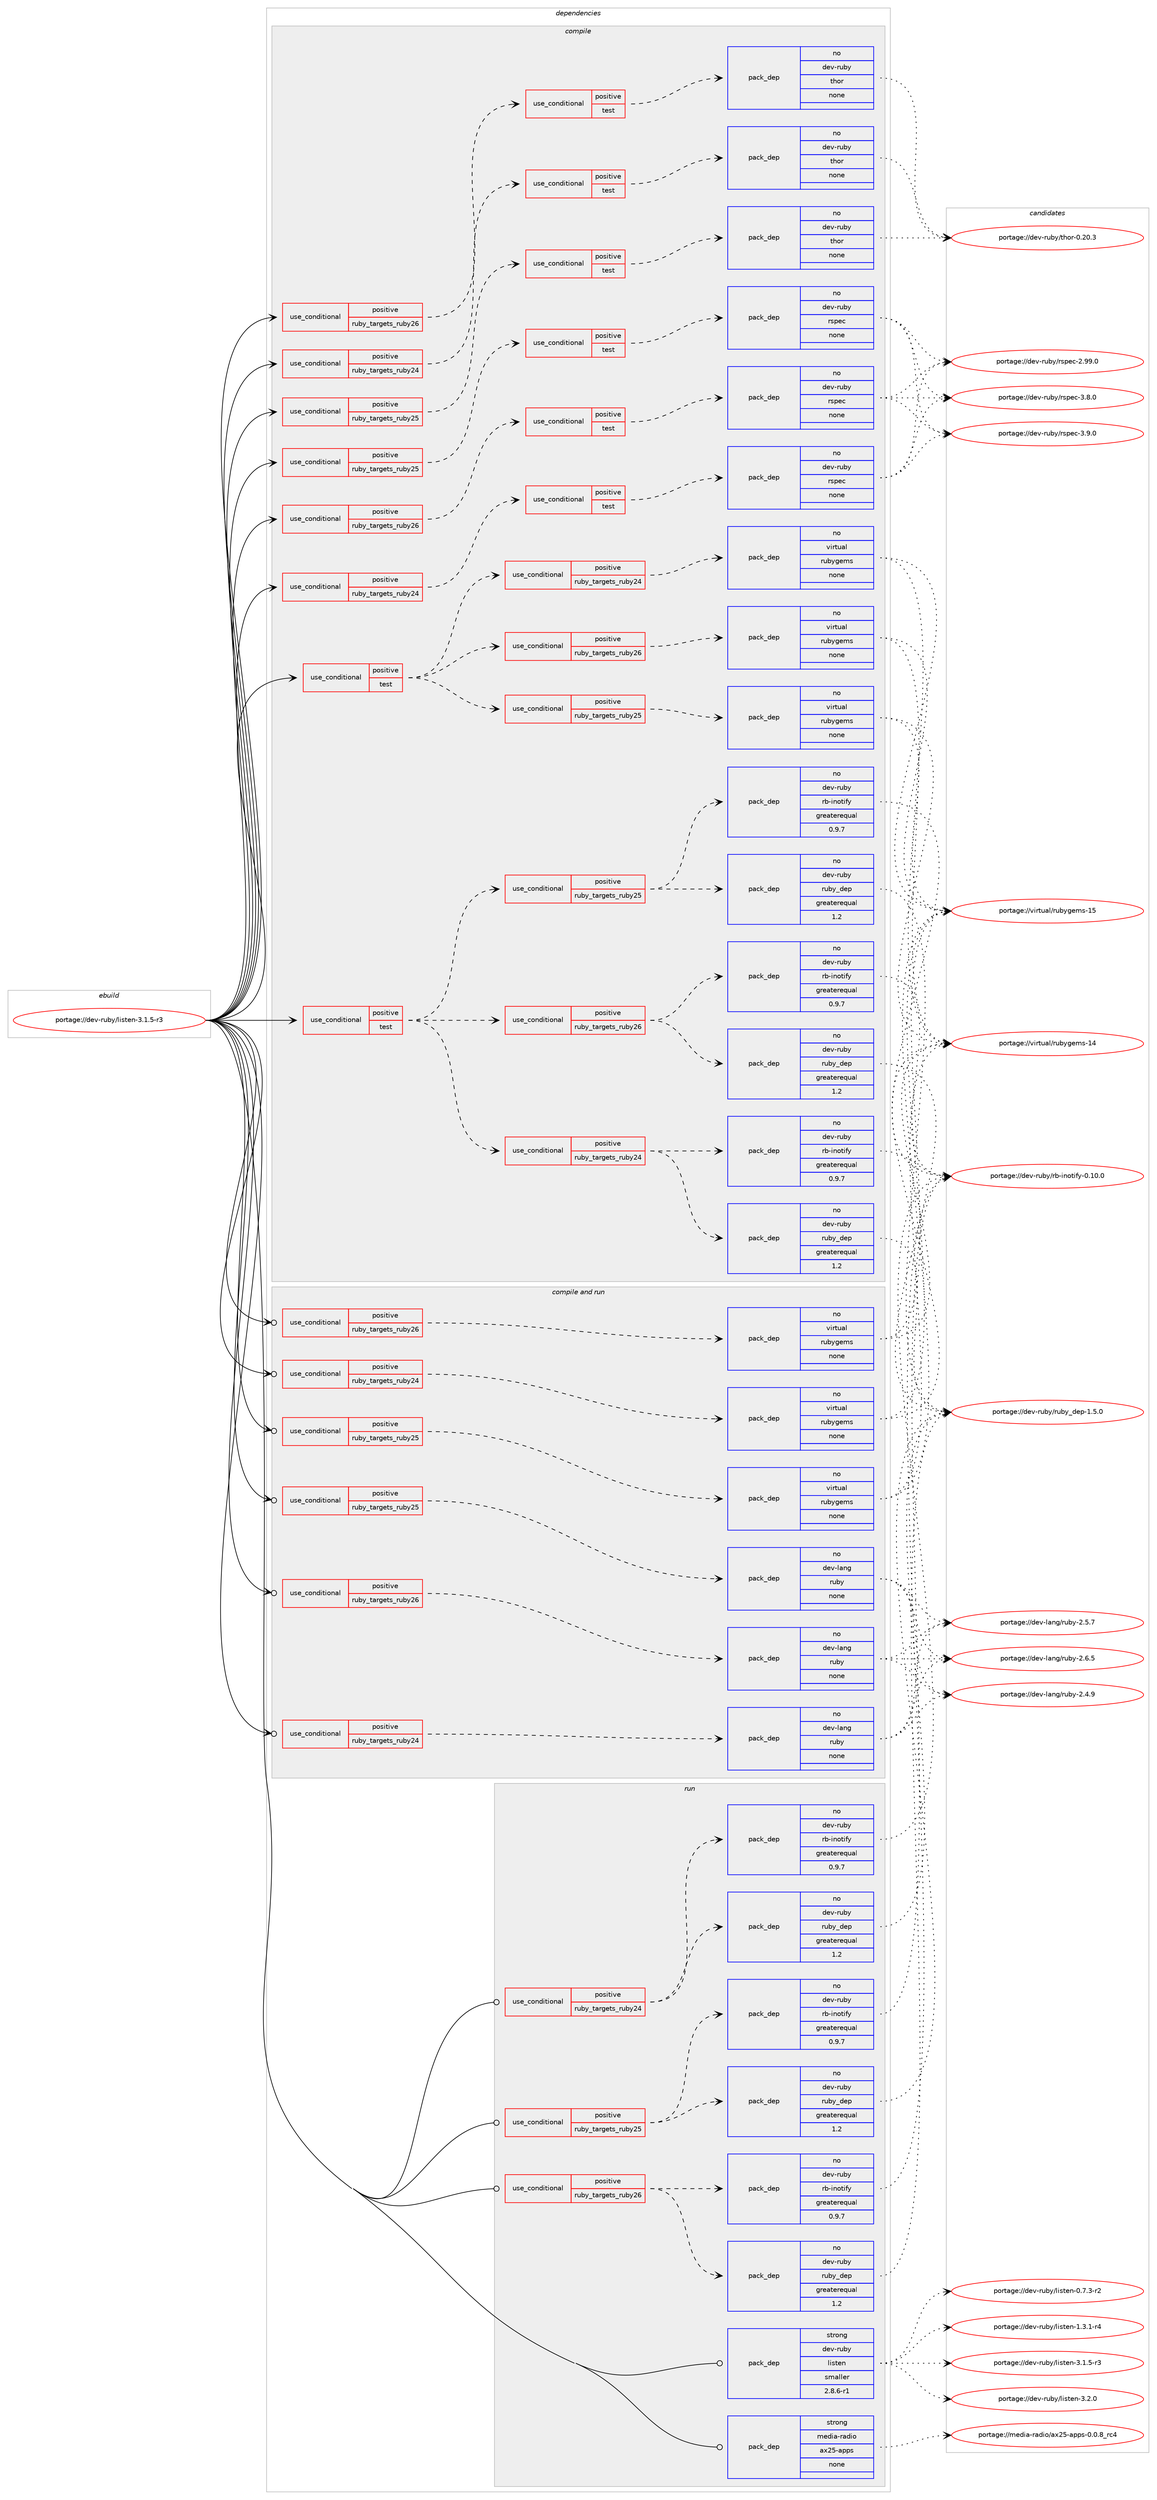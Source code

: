digraph prolog {

# *************
# Graph options
# *************

newrank=true;
concentrate=true;
compound=true;
graph [rankdir=LR,fontname=Helvetica,fontsize=10,ranksep=1.5];#, ranksep=2.5, nodesep=0.2];
edge  [arrowhead=vee];
node  [fontname=Helvetica,fontsize=10];

# **********
# The ebuild
# **********

subgraph cluster_leftcol {
color=gray;
rank=same;
label=<<i>ebuild</i>>;
id [label="portage://dev-ruby/listen-3.1.5-r3", color=red, width=4, href="../dev-ruby/listen-3.1.5-r3.svg"];
}

# ****************
# The dependencies
# ****************

subgraph cluster_midcol {
color=gray;
label=<<i>dependencies</i>>;
subgraph cluster_compile {
fillcolor="#eeeeee";
style=filled;
label=<<i>compile</i>>;
subgraph cond55170 {
dependency226893 [label=<<TABLE BORDER="0" CELLBORDER="1" CELLSPACING="0" CELLPADDING="4"><TR><TD ROWSPAN="3" CELLPADDING="10">use_conditional</TD></TR><TR><TD>positive</TD></TR><TR><TD>ruby_targets_ruby24</TD></TR></TABLE>>, shape=none, color=red];
subgraph cond55171 {
dependency226894 [label=<<TABLE BORDER="0" CELLBORDER="1" CELLSPACING="0" CELLPADDING="4"><TR><TD ROWSPAN="3" CELLPADDING="10">use_conditional</TD></TR><TR><TD>positive</TD></TR><TR><TD>test</TD></TR></TABLE>>, shape=none, color=red];
subgraph pack168223 {
dependency226895 [label=<<TABLE BORDER="0" CELLBORDER="1" CELLSPACING="0" CELLPADDING="4" WIDTH="220"><TR><TD ROWSPAN="6" CELLPADDING="30">pack_dep</TD></TR><TR><TD WIDTH="110">no</TD></TR><TR><TD>dev-ruby</TD></TR><TR><TD>rspec</TD></TR><TR><TD>none</TD></TR><TR><TD></TD></TR></TABLE>>, shape=none, color=blue];
}
dependency226894:e -> dependency226895:w [weight=20,style="dashed",arrowhead="vee"];
}
dependency226893:e -> dependency226894:w [weight=20,style="dashed",arrowhead="vee"];
}
id:e -> dependency226893:w [weight=20,style="solid",arrowhead="vee"];
subgraph cond55172 {
dependency226896 [label=<<TABLE BORDER="0" CELLBORDER="1" CELLSPACING="0" CELLPADDING="4"><TR><TD ROWSPAN="3" CELLPADDING="10">use_conditional</TD></TR><TR><TD>positive</TD></TR><TR><TD>ruby_targets_ruby24</TD></TR></TABLE>>, shape=none, color=red];
subgraph cond55173 {
dependency226897 [label=<<TABLE BORDER="0" CELLBORDER="1" CELLSPACING="0" CELLPADDING="4"><TR><TD ROWSPAN="3" CELLPADDING="10">use_conditional</TD></TR><TR><TD>positive</TD></TR><TR><TD>test</TD></TR></TABLE>>, shape=none, color=red];
subgraph pack168224 {
dependency226898 [label=<<TABLE BORDER="0" CELLBORDER="1" CELLSPACING="0" CELLPADDING="4" WIDTH="220"><TR><TD ROWSPAN="6" CELLPADDING="30">pack_dep</TD></TR><TR><TD WIDTH="110">no</TD></TR><TR><TD>dev-ruby</TD></TR><TR><TD>thor</TD></TR><TR><TD>none</TD></TR><TR><TD></TD></TR></TABLE>>, shape=none, color=blue];
}
dependency226897:e -> dependency226898:w [weight=20,style="dashed",arrowhead="vee"];
}
dependency226896:e -> dependency226897:w [weight=20,style="dashed",arrowhead="vee"];
}
id:e -> dependency226896:w [weight=20,style="solid",arrowhead="vee"];
subgraph cond55174 {
dependency226899 [label=<<TABLE BORDER="0" CELLBORDER="1" CELLSPACING="0" CELLPADDING="4"><TR><TD ROWSPAN="3" CELLPADDING="10">use_conditional</TD></TR><TR><TD>positive</TD></TR><TR><TD>ruby_targets_ruby25</TD></TR></TABLE>>, shape=none, color=red];
subgraph cond55175 {
dependency226900 [label=<<TABLE BORDER="0" CELLBORDER="1" CELLSPACING="0" CELLPADDING="4"><TR><TD ROWSPAN="3" CELLPADDING="10">use_conditional</TD></TR><TR><TD>positive</TD></TR><TR><TD>test</TD></TR></TABLE>>, shape=none, color=red];
subgraph pack168225 {
dependency226901 [label=<<TABLE BORDER="0" CELLBORDER="1" CELLSPACING="0" CELLPADDING="4" WIDTH="220"><TR><TD ROWSPAN="6" CELLPADDING="30">pack_dep</TD></TR><TR><TD WIDTH="110">no</TD></TR><TR><TD>dev-ruby</TD></TR><TR><TD>rspec</TD></TR><TR><TD>none</TD></TR><TR><TD></TD></TR></TABLE>>, shape=none, color=blue];
}
dependency226900:e -> dependency226901:w [weight=20,style="dashed",arrowhead="vee"];
}
dependency226899:e -> dependency226900:w [weight=20,style="dashed",arrowhead="vee"];
}
id:e -> dependency226899:w [weight=20,style="solid",arrowhead="vee"];
subgraph cond55176 {
dependency226902 [label=<<TABLE BORDER="0" CELLBORDER="1" CELLSPACING="0" CELLPADDING="4"><TR><TD ROWSPAN="3" CELLPADDING="10">use_conditional</TD></TR><TR><TD>positive</TD></TR><TR><TD>ruby_targets_ruby25</TD></TR></TABLE>>, shape=none, color=red];
subgraph cond55177 {
dependency226903 [label=<<TABLE BORDER="0" CELLBORDER="1" CELLSPACING="0" CELLPADDING="4"><TR><TD ROWSPAN="3" CELLPADDING="10">use_conditional</TD></TR><TR><TD>positive</TD></TR><TR><TD>test</TD></TR></TABLE>>, shape=none, color=red];
subgraph pack168226 {
dependency226904 [label=<<TABLE BORDER="0" CELLBORDER="1" CELLSPACING="0" CELLPADDING="4" WIDTH="220"><TR><TD ROWSPAN="6" CELLPADDING="30">pack_dep</TD></TR><TR><TD WIDTH="110">no</TD></TR><TR><TD>dev-ruby</TD></TR><TR><TD>thor</TD></TR><TR><TD>none</TD></TR><TR><TD></TD></TR></TABLE>>, shape=none, color=blue];
}
dependency226903:e -> dependency226904:w [weight=20,style="dashed",arrowhead="vee"];
}
dependency226902:e -> dependency226903:w [weight=20,style="dashed",arrowhead="vee"];
}
id:e -> dependency226902:w [weight=20,style="solid",arrowhead="vee"];
subgraph cond55178 {
dependency226905 [label=<<TABLE BORDER="0" CELLBORDER="1" CELLSPACING="0" CELLPADDING="4"><TR><TD ROWSPAN="3" CELLPADDING="10">use_conditional</TD></TR><TR><TD>positive</TD></TR><TR><TD>ruby_targets_ruby26</TD></TR></TABLE>>, shape=none, color=red];
subgraph cond55179 {
dependency226906 [label=<<TABLE BORDER="0" CELLBORDER="1" CELLSPACING="0" CELLPADDING="4"><TR><TD ROWSPAN="3" CELLPADDING="10">use_conditional</TD></TR><TR><TD>positive</TD></TR><TR><TD>test</TD></TR></TABLE>>, shape=none, color=red];
subgraph pack168227 {
dependency226907 [label=<<TABLE BORDER="0" CELLBORDER="1" CELLSPACING="0" CELLPADDING="4" WIDTH="220"><TR><TD ROWSPAN="6" CELLPADDING="30">pack_dep</TD></TR><TR><TD WIDTH="110">no</TD></TR><TR><TD>dev-ruby</TD></TR><TR><TD>rspec</TD></TR><TR><TD>none</TD></TR><TR><TD></TD></TR></TABLE>>, shape=none, color=blue];
}
dependency226906:e -> dependency226907:w [weight=20,style="dashed",arrowhead="vee"];
}
dependency226905:e -> dependency226906:w [weight=20,style="dashed",arrowhead="vee"];
}
id:e -> dependency226905:w [weight=20,style="solid",arrowhead="vee"];
subgraph cond55180 {
dependency226908 [label=<<TABLE BORDER="0" CELLBORDER="1" CELLSPACING="0" CELLPADDING="4"><TR><TD ROWSPAN="3" CELLPADDING="10">use_conditional</TD></TR><TR><TD>positive</TD></TR><TR><TD>ruby_targets_ruby26</TD></TR></TABLE>>, shape=none, color=red];
subgraph cond55181 {
dependency226909 [label=<<TABLE BORDER="0" CELLBORDER="1" CELLSPACING="0" CELLPADDING="4"><TR><TD ROWSPAN="3" CELLPADDING="10">use_conditional</TD></TR><TR><TD>positive</TD></TR><TR><TD>test</TD></TR></TABLE>>, shape=none, color=red];
subgraph pack168228 {
dependency226910 [label=<<TABLE BORDER="0" CELLBORDER="1" CELLSPACING="0" CELLPADDING="4" WIDTH="220"><TR><TD ROWSPAN="6" CELLPADDING="30">pack_dep</TD></TR><TR><TD WIDTH="110">no</TD></TR><TR><TD>dev-ruby</TD></TR><TR><TD>thor</TD></TR><TR><TD>none</TD></TR><TR><TD></TD></TR></TABLE>>, shape=none, color=blue];
}
dependency226909:e -> dependency226910:w [weight=20,style="dashed",arrowhead="vee"];
}
dependency226908:e -> dependency226909:w [weight=20,style="dashed",arrowhead="vee"];
}
id:e -> dependency226908:w [weight=20,style="solid",arrowhead="vee"];
subgraph cond55182 {
dependency226911 [label=<<TABLE BORDER="0" CELLBORDER="1" CELLSPACING="0" CELLPADDING="4"><TR><TD ROWSPAN="3" CELLPADDING="10">use_conditional</TD></TR><TR><TD>positive</TD></TR><TR><TD>test</TD></TR></TABLE>>, shape=none, color=red];
subgraph cond55183 {
dependency226912 [label=<<TABLE BORDER="0" CELLBORDER="1" CELLSPACING="0" CELLPADDING="4"><TR><TD ROWSPAN="3" CELLPADDING="10">use_conditional</TD></TR><TR><TD>positive</TD></TR><TR><TD>ruby_targets_ruby24</TD></TR></TABLE>>, shape=none, color=red];
subgraph pack168229 {
dependency226913 [label=<<TABLE BORDER="0" CELLBORDER="1" CELLSPACING="0" CELLPADDING="4" WIDTH="220"><TR><TD ROWSPAN="6" CELLPADDING="30">pack_dep</TD></TR><TR><TD WIDTH="110">no</TD></TR><TR><TD>dev-ruby</TD></TR><TR><TD>rb-inotify</TD></TR><TR><TD>greaterequal</TD></TR><TR><TD>0.9.7</TD></TR></TABLE>>, shape=none, color=blue];
}
dependency226912:e -> dependency226913:w [weight=20,style="dashed",arrowhead="vee"];
subgraph pack168230 {
dependency226914 [label=<<TABLE BORDER="0" CELLBORDER="1" CELLSPACING="0" CELLPADDING="4" WIDTH="220"><TR><TD ROWSPAN="6" CELLPADDING="30">pack_dep</TD></TR><TR><TD WIDTH="110">no</TD></TR><TR><TD>dev-ruby</TD></TR><TR><TD>ruby_dep</TD></TR><TR><TD>greaterequal</TD></TR><TR><TD>1.2</TD></TR></TABLE>>, shape=none, color=blue];
}
dependency226912:e -> dependency226914:w [weight=20,style="dashed",arrowhead="vee"];
}
dependency226911:e -> dependency226912:w [weight=20,style="dashed",arrowhead="vee"];
subgraph cond55184 {
dependency226915 [label=<<TABLE BORDER="0" CELLBORDER="1" CELLSPACING="0" CELLPADDING="4"><TR><TD ROWSPAN="3" CELLPADDING="10">use_conditional</TD></TR><TR><TD>positive</TD></TR><TR><TD>ruby_targets_ruby25</TD></TR></TABLE>>, shape=none, color=red];
subgraph pack168231 {
dependency226916 [label=<<TABLE BORDER="0" CELLBORDER="1" CELLSPACING="0" CELLPADDING="4" WIDTH="220"><TR><TD ROWSPAN="6" CELLPADDING="30">pack_dep</TD></TR><TR><TD WIDTH="110">no</TD></TR><TR><TD>dev-ruby</TD></TR><TR><TD>rb-inotify</TD></TR><TR><TD>greaterequal</TD></TR><TR><TD>0.9.7</TD></TR></TABLE>>, shape=none, color=blue];
}
dependency226915:e -> dependency226916:w [weight=20,style="dashed",arrowhead="vee"];
subgraph pack168232 {
dependency226917 [label=<<TABLE BORDER="0" CELLBORDER="1" CELLSPACING="0" CELLPADDING="4" WIDTH="220"><TR><TD ROWSPAN="6" CELLPADDING="30">pack_dep</TD></TR><TR><TD WIDTH="110">no</TD></TR><TR><TD>dev-ruby</TD></TR><TR><TD>ruby_dep</TD></TR><TR><TD>greaterequal</TD></TR><TR><TD>1.2</TD></TR></TABLE>>, shape=none, color=blue];
}
dependency226915:e -> dependency226917:w [weight=20,style="dashed",arrowhead="vee"];
}
dependency226911:e -> dependency226915:w [weight=20,style="dashed",arrowhead="vee"];
subgraph cond55185 {
dependency226918 [label=<<TABLE BORDER="0" CELLBORDER="1" CELLSPACING="0" CELLPADDING="4"><TR><TD ROWSPAN="3" CELLPADDING="10">use_conditional</TD></TR><TR><TD>positive</TD></TR><TR><TD>ruby_targets_ruby26</TD></TR></TABLE>>, shape=none, color=red];
subgraph pack168233 {
dependency226919 [label=<<TABLE BORDER="0" CELLBORDER="1" CELLSPACING="0" CELLPADDING="4" WIDTH="220"><TR><TD ROWSPAN="6" CELLPADDING="30">pack_dep</TD></TR><TR><TD WIDTH="110">no</TD></TR><TR><TD>dev-ruby</TD></TR><TR><TD>rb-inotify</TD></TR><TR><TD>greaterequal</TD></TR><TR><TD>0.9.7</TD></TR></TABLE>>, shape=none, color=blue];
}
dependency226918:e -> dependency226919:w [weight=20,style="dashed",arrowhead="vee"];
subgraph pack168234 {
dependency226920 [label=<<TABLE BORDER="0" CELLBORDER="1" CELLSPACING="0" CELLPADDING="4" WIDTH="220"><TR><TD ROWSPAN="6" CELLPADDING="30">pack_dep</TD></TR><TR><TD WIDTH="110">no</TD></TR><TR><TD>dev-ruby</TD></TR><TR><TD>ruby_dep</TD></TR><TR><TD>greaterequal</TD></TR><TR><TD>1.2</TD></TR></TABLE>>, shape=none, color=blue];
}
dependency226918:e -> dependency226920:w [weight=20,style="dashed",arrowhead="vee"];
}
dependency226911:e -> dependency226918:w [weight=20,style="dashed",arrowhead="vee"];
}
id:e -> dependency226911:w [weight=20,style="solid",arrowhead="vee"];
subgraph cond55186 {
dependency226921 [label=<<TABLE BORDER="0" CELLBORDER="1" CELLSPACING="0" CELLPADDING="4"><TR><TD ROWSPAN="3" CELLPADDING="10">use_conditional</TD></TR><TR><TD>positive</TD></TR><TR><TD>test</TD></TR></TABLE>>, shape=none, color=red];
subgraph cond55187 {
dependency226922 [label=<<TABLE BORDER="0" CELLBORDER="1" CELLSPACING="0" CELLPADDING="4"><TR><TD ROWSPAN="3" CELLPADDING="10">use_conditional</TD></TR><TR><TD>positive</TD></TR><TR><TD>ruby_targets_ruby24</TD></TR></TABLE>>, shape=none, color=red];
subgraph pack168235 {
dependency226923 [label=<<TABLE BORDER="0" CELLBORDER="1" CELLSPACING="0" CELLPADDING="4" WIDTH="220"><TR><TD ROWSPAN="6" CELLPADDING="30">pack_dep</TD></TR><TR><TD WIDTH="110">no</TD></TR><TR><TD>virtual</TD></TR><TR><TD>rubygems</TD></TR><TR><TD>none</TD></TR><TR><TD></TD></TR></TABLE>>, shape=none, color=blue];
}
dependency226922:e -> dependency226923:w [weight=20,style="dashed",arrowhead="vee"];
}
dependency226921:e -> dependency226922:w [weight=20,style="dashed",arrowhead="vee"];
subgraph cond55188 {
dependency226924 [label=<<TABLE BORDER="0" CELLBORDER="1" CELLSPACING="0" CELLPADDING="4"><TR><TD ROWSPAN="3" CELLPADDING="10">use_conditional</TD></TR><TR><TD>positive</TD></TR><TR><TD>ruby_targets_ruby25</TD></TR></TABLE>>, shape=none, color=red];
subgraph pack168236 {
dependency226925 [label=<<TABLE BORDER="0" CELLBORDER="1" CELLSPACING="0" CELLPADDING="4" WIDTH="220"><TR><TD ROWSPAN="6" CELLPADDING="30">pack_dep</TD></TR><TR><TD WIDTH="110">no</TD></TR><TR><TD>virtual</TD></TR><TR><TD>rubygems</TD></TR><TR><TD>none</TD></TR><TR><TD></TD></TR></TABLE>>, shape=none, color=blue];
}
dependency226924:e -> dependency226925:w [weight=20,style="dashed",arrowhead="vee"];
}
dependency226921:e -> dependency226924:w [weight=20,style="dashed",arrowhead="vee"];
subgraph cond55189 {
dependency226926 [label=<<TABLE BORDER="0" CELLBORDER="1" CELLSPACING="0" CELLPADDING="4"><TR><TD ROWSPAN="3" CELLPADDING="10">use_conditional</TD></TR><TR><TD>positive</TD></TR><TR><TD>ruby_targets_ruby26</TD></TR></TABLE>>, shape=none, color=red];
subgraph pack168237 {
dependency226927 [label=<<TABLE BORDER="0" CELLBORDER="1" CELLSPACING="0" CELLPADDING="4" WIDTH="220"><TR><TD ROWSPAN="6" CELLPADDING="30">pack_dep</TD></TR><TR><TD WIDTH="110">no</TD></TR><TR><TD>virtual</TD></TR><TR><TD>rubygems</TD></TR><TR><TD>none</TD></TR><TR><TD></TD></TR></TABLE>>, shape=none, color=blue];
}
dependency226926:e -> dependency226927:w [weight=20,style="dashed",arrowhead="vee"];
}
dependency226921:e -> dependency226926:w [weight=20,style="dashed",arrowhead="vee"];
}
id:e -> dependency226921:w [weight=20,style="solid",arrowhead="vee"];
}
subgraph cluster_compileandrun {
fillcolor="#eeeeee";
style=filled;
label=<<i>compile and run</i>>;
subgraph cond55190 {
dependency226928 [label=<<TABLE BORDER="0" CELLBORDER="1" CELLSPACING="0" CELLPADDING="4"><TR><TD ROWSPAN="3" CELLPADDING="10">use_conditional</TD></TR><TR><TD>positive</TD></TR><TR><TD>ruby_targets_ruby24</TD></TR></TABLE>>, shape=none, color=red];
subgraph pack168238 {
dependency226929 [label=<<TABLE BORDER="0" CELLBORDER="1" CELLSPACING="0" CELLPADDING="4" WIDTH="220"><TR><TD ROWSPAN="6" CELLPADDING="30">pack_dep</TD></TR><TR><TD WIDTH="110">no</TD></TR><TR><TD>dev-lang</TD></TR><TR><TD>ruby</TD></TR><TR><TD>none</TD></TR><TR><TD></TD></TR></TABLE>>, shape=none, color=blue];
}
dependency226928:e -> dependency226929:w [weight=20,style="dashed",arrowhead="vee"];
}
id:e -> dependency226928:w [weight=20,style="solid",arrowhead="odotvee"];
subgraph cond55191 {
dependency226930 [label=<<TABLE BORDER="0" CELLBORDER="1" CELLSPACING="0" CELLPADDING="4"><TR><TD ROWSPAN="3" CELLPADDING="10">use_conditional</TD></TR><TR><TD>positive</TD></TR><TR><TD>ruby_targets_ruby24</TD></TR></TABLE>>, shape=none, color=red];
subgraph pack168239 {
dependency226931 [label=<<TABLE BORDER="0" CELLBORDER="1" CELLSPACING="0" CELLPADDING="4" WIDTH="220"><TR><TD ROWSPAN="6" CELLPADDING="30">pack_dep</TD></TR><TR><TD WIDTH="110">no</TD></TR><TR><TD>virtual</TD></TR><TR><TD>rubygems</TD></TR><TR><TD>none</TD></TR><TR><TD></TD></TR></TABLE>>, shape=none, color=blue];
}
dependency226930:e -> dependency226931:w [weight=20,style="dashed",arrowhead="vee"];
}
id:e -> dependency226930:w [weight=20,style="solid",arrowhead="odotvee"];
subgraph cond55192 {
dependency226932 [label=<<TABLE BORDER="0" CELLBORDER="1" CELLSPACING="0" CELLPADDING="4"><TR><TD ROWSPAN="3" CELLPADDING="10">use_conditional</TD></TR><TR><TD>positive</TD></TR><TR><TD>ruby_targets_ruby25</TD></TR></TABLE>>, shape=none, color=red];
subgraph pack168240 {
dependency226933 [label=<<TABLE BORDER="0" CELLBORDER="1" CELLSPACING="0" CELLPADDING="4" WIDTH="220"><TR><TD ROWSPAN="6" CELLPADDING="30">pack_dep</TD></TR><TR><TD WIDTH="110">no</TD></TR><TR><TD>dev-lang</TD></TR><TR><TD>ruby</TD></TR><TR><TD>none</TD></TR><TR><TD></TD></TR></TABLE>>, shape=none, color=blue];
}
dependency226932:e -> dependency226933:w [weight=20,style="dashed",arrowhead="vee"];
}
id:e -> dependency226932:w [weight=20,style="solid",arrowhead="odotvee"];
subgraph cond55193 {
dependency226934 [label=<<TABLE BORDER="0" CELLBORDER="1" CELLSPACING="0" CELLPADDING="4"><TR><TD ROWSPAN="3" CELLPADDING="10">use_conditional</TD></TR><TR><TD>positive</TD></TR><TR><TD>ruby_targets_ruby25</TD></TR></TABLE>>, shape=none, color=red];
subgraph pack168241 {
dependency226935 [label=<<TABLE BORDER="0" CELLBORDER="1" CELLSPACING="0" CELLPADDING="4" WIDTH="220"><TR><TD ROWSPAN="6" CELLPADDING="30">pack_dep</TD></TR><TR><TD WIDTH="110">no</TD></TR><TR><TD>virtual</TD></TR><TR><TD>rubygems</TD></TR><TR><TD>none</TD></TR><TR><TD></TD></TR></TABLE>>, shape=none, color=blue];
}
dependency226934:e -> dependency226935:w [weight=20,style="dashed",arrowhead="vee"];
}
id:e -> dependency226934:w [weight=20,style="solid",arrowhead="odotvee"];
subgraph cond55194 {
dependency226936 [label=<<TABLE BORDER="0" CELLBORDER="1" CELLSPACING="0" CELLPADDING="4"><TR><TD ROWSPAN="3" CELLPADDING="10">use_conditional</TD></TR><TR><TD>positive</TD></TR><TR><TD>ruby_targets_ruby26</TD></TR></TABLE>>, shape=none, color=red];
subgraph pack168242 {
dependency226937 [label=<<TABLE BORDER="0" CELLBORDER="1" CELLSPACING="0" CELLPADDING="4" WIDTH="220"><TR><TD ROWSPAN="6" CELLPADDING="30">pack_dep</TD></TR><TR><TD WIDTH="110">no</TD></TR><TR><TD>dev-lang</TD></TR><TR><TD>ruby</TD></TR><TR><TD>none</TD></TR><TR><TD></TD></TR></TABLE>>, shape=none, color=blue];
}
dependency226936:e -> dependency226937:w [weight=20,style="dashed",arrowhead="vee"];
}
id:e -> dependency226936:w [weight=20,style="solid",arrowhead="odotvee"];
subgraph cond55195 {
dependency226938 [label=<<TABLE BORDER="0" CELLBORDER="1" CELLSPACING="0" CELLPADDING="4"><TR><TD ROWSPAN="3" CELLPADDING="10">use_conditional</TD></TR><TR><TD>positive</TD></TR><TR><TD>ruby_targets_ruby26</TD></TR></TABLE>>, shape=none, color=red];
subgraph pack168243 {
dependency226939 [label=<<TABLE BORDER="0" CELLBORDER="1" CELLSPACING="0" CELLPADDING="4" WIDTH="220"><TR><TD ROWSPAN="6" CELLPADDING="30">pack_dep</TD></TR><TR><TD WIDTH="110">no</TD></TR><TR><TD>virtual</TD></TR><TR><TD>rubygems</TD></TR><TR><TD>none</TD></TR><TR><TD></TD></TR></TABLE>>, shape=none, color=blue];
}
dependency226938:e -> dependency226939:w [weight=20,style="dashed",arrowhead="vee"];
}
id:e -> dependency226938:w [weight=20,style="solid",arrowhead="odotvee"];
}
subgraph cluster_run {
fillcolor="#eeeeee";
style=filled;
label=<<i>run</i>>;
subgraph cond55196 {
dependency226940 [label=<<TABLE BORDER="0" CELLBORDER="1" CELLSPACING="0" CELLPADDING="4"><TR><TD ROWSPAN="3" CELLPADDING="10">use_conditional</TD></TR><TR><TD>positive</TD></TR><TR><TD>ruby_targets_ruby24</TD></TR></TABLE>>, shape=none, color=red];
subgraph pack168244 {
dependency226941 [label=<<TABLE BORDER="0" CELLBORDER="1" CELLSPACING="0" CELLPADDING="4" WIDTH="220"><TR><TD ROWSPAN="6" CELLPADDING="30">pack_dep</TD></TR><TR><TD WIDTH="110">no</TD></TR><TR><TD>dev-ruby</TD></TR><TR><TD>rb-inotify</TD></TR><TR><TD>greaterequal</TD></TR><TR><TD>0.9.7</TD></TR></TABLE>>, shape=none, color=blue];
}
dependency226940:e -> dependency226941:w [weight=20,style="dashed",arrowhead="vee"];
subgraph pack168245 {
dependency226942 [label=<<TABLE BORDER="0" CELLBORDER="1" CELLSPACING="0" CELLPADDING="4" WIDTH="220"><TR><TD ROWSPAN="6" CELLPADDING="30">pack_dep</TD></TR><TR><TD WIDTH="110">no</TD></TR><TR><TD>dev-ruby</TD></TR><TR><TD>ruby_dep</TD></TR><TR><TD>greaterequal</TD></TR><TR><TD>1.2</TD></TR></TABLE>>, shape=none, color=blue];
}
dependency226940:e -> dependency226942:w [weight=20,style="dashed",arrowhead="vee"];
}
id:e -> dependency226940:w [weight=20,style="solid",arrowhead="odot"];
subgraph cond55197 {
dependency226943 [label=<<TABLE BORDER="0" CELLBORDER="1" CELLSPACING="0" CELLPADDING="4"><TR><TD ROWSPAN="3" CELLPADDING="10">use_conditional</TD></TR><TR><TD>positive</TD></TR><TR><TD>ruby_targets_ruby25</TD></TR></TABLE>>, shape=none, color=red];
subgraph pack168246 {
dependency226944 [label=<<TABLE BORDER="0" CELLBORDER="1" CELLSPACING="0" CELLPADDING="4" WIDTH="220"><TR><TD ROWSPAN="6" CELLPADDING="30">pack_dep</TD></TR><TR><TD WIDTH="110">no</TD></TR><TR><TD>dev-ruby</TD></TR><TR><TD>rb-inotify</TD></TR><TR><TD>greaterequal</TD></TR><TR><TD>0.9.7</TD></TR></TABLE>>, shape=none, color=blue];
}
dependency226943:e -> dependency226944:w [weight=20,style="dashed",arrowhead="vee"];
subgraph pack168247 {
dependency226945 [label=<<TABLE BORDER="0" CELLBORDER="1" CELLSPACING="0" CELLPADDING="4" WIDTH="220"><TR><TD ROWSPAN="6" CELLPADDING="30">pack_dep</TD></TR><TR><TD WIDTH="110">no</TD></TR><TR><TD>dev-ruby</TD></TR><TR><TD>ruby_dep</TD></TR><TR><TD>greaterequal</TD></TR><TR><TD>1.2</TD></TR></TABLE>>, shape=none, color=blue];
}
dependency226943:e -> dependency226945:w [weight=20,style="dashed",arrowhead="vee"];
}
id:e -> dependency226943:w [weight=20,style="solid",arrowhead="odot"];
subgraph cond55198 {
dependency226946 [label=<<TABLE BORDER="0" CELLBORDER="1" CELLSPACING="0" CELLPADDING="4"><TR><TD ROWSPAN="3" CELLPADDING="10">use_conditional</TD></TR><TR><TD>positive</TD></TR><TR><TD>ruby_targets_ruby26</TD></TR></TABLE>>, shape=none, color=red];
subgraph pack168248 {
dependency226947 [label=<<TABLE BORDER="0" CELLBORDER="1" CELLSPACING="0" CELLPADDING="4" WIDTH="220"><TR><TD ROWSPAN="6" CELLPADDING="30">pack_dep</TD></TR><TR><TD WIDTH="110">no</TD></TR><TR><TD>dev-ruby</TD></TR><TR><TD>rb-inotify</TD></TR><TR><TD>greaterequal</TD></TR><TR><TD>0.9.7</TD></TR></TABLE>>, shape=none, color=blue];
}
dependency226946:e -> dependency226947:w [weight=20,style="dashed",arrowhead="vee"];
subgraph pack168249 {
dependency226948 [label=<<TABLE BORDER="0" CELLBORDER="1" CELLSPACING="0" CELLPADDING="4" WIDTH="220"><TR><TD ROWSPAN="6" CELLPADDING="30">pack_dep</TD></TR><TR><TD WIDTH="110">no</TD></TR><TR><TD>dev-ruby</TD></TR><TR><TD>ruby_dep</TD></TR><TR><TD>greaterequal</TD></TR><TR><TD>1.2</TD></TR></TABLE>>, shape=none, color=blue];
}
dependency226946:e -> dependency226948:w [weight=20,style="dashed",arrowhead="vee"];
}
id:e -> dependency226946:w [weight=20,style="solid",arrowhead="odot"];
subgraph pack168250 {
dependency226949 [label=<<TABLE BORDER="0" CELLBORDER="1" CELLSPACING="0" CELLPADDING="4" WIDTH="220"><TR><TD ROWSPAN="6" CELLPADDING="30">pack_dep</TD></TR><TR><TD WIDTH="110">strong</TD></TR><TR><TD>dev-ruby</TD></TR><TR><TD>listen</TD></TR><TR><TD>smaller</TD></TR><TR><TD>2.8.6-r1</TD></TR></TABLE>>, shape=none, color=blue];
}
id:e -> dependency226949:w [weight=20,style="solid",arrowhead="odot"];
subgraph pack168251 {
dependency226950 [label=<<TABLE BORDER="0" CELLBORDER="1" CELLSPACING="0" CELLPADDING="4" WIDTH="220"><TR><TD ROWSPAN="6" CELLPADDING="30">pack_dep</TD></TR><TR><TD WIDTH="110">strong</TD></TR><TR><TD>media-radio</TD></TR><TR><TD>ax25-apps</TD></TR><TR><TD>none</TD></TR><TR><TD></TD></TR></TABLE>>, shape=none, color=blue];
}
id:e -> dependency226950:w [weight=20,style="solid",arrowhead="odot"];
}
}

# **************
# The candidates
# **************

subgraph cluster_choices {
rank=same;
color=gray;
label=<<i>candidates</i>>;

subgraph choice168223 {
color=black;
nodesep=1;
choiceportage1001011184511411798121471141151121019945504657574648 [label="portage://dev-ruby/rspec-2.99.0", color=red, width=4,href="../dev-ruby/rspec-2.99.0.svg"];
choiceportage10010111845114117981214711411511210199455146564648 [label="portage://dev-ruby/rspec-3.8.0", color=red, width=4,href="../dev-ruby/rspec-3.8.0.svg"];
choiceportage10010111845114117981214711411511210199455146574648 [label="portage://dev-ruby/rspec-3.9.0", color=red, width=4,href="../dev-ruby/rspec-3.9.0.svg"];
dependency226895:e -> choiceportage1001011184511411798121471141151121019945504657574648:w [style=dotted,weight="100"];
dependency226895:e -> choiceportage10010111845114117981214711411511210199455146564648:w [style=dotted,weight="100"];
dependency226895:e -> choiceportage10010111845114117981214711411511210199455146574648:w [style=dotted,weight="100"];
}
subgraph choice168224 {
color=black;
nodesep=1;
choiceportage10010111845114117981214711610411111445484650484651 [label="portage://dev-ruby/thor-0.20.3", color=red, width=4,href="../dev-ruby/thor-0.20.3.svg"];
dependency226898:e -> choiceportage10010111845114117981214711610411111445484650484651:w [style=dotted,weight="100"];
}
subgraph choice168225 {
color=black;
nodesep=1;
choiceportage1001011184511411798121471141151121019945504657574648 [label="portage://dev-ruby/rspec-2.99.0", color=red, width=4,href="../dev-ruby/rspec-2.99.0.svg"];
choiceportage10010111845114117981214711411511210199455146564648 [label="portage://dev-ruby/rspec-3.8.0", color=red, width=4,href="../dev-ruby/rspec-3.8.0.svg"];
choiceportage10010111845114117981214711411511210199455146574648 [label="portage://dev-ruby/rspec-3.9.0", color=red, width=4,href="../dev-ruby/rspec-3.9.0.svg"];
dependency226901:e -> choiceportage1001011184511411798121471141151121019945504657574648:w [style=dotted,weight="100"];
dependency226901:e -> choiceportage10010111845114117981214711411511210199455146564648:w [style=dotted,weight="100"];
dependency226901:e -> choiceportage10010111845114117981214711411511210199455146574648:w [style=dotted,weight="100"];
}
subgraph choice168226 {
color=black;
nodesep=1;
choiceportage10010111845114117981214711610411111445484650484651 [label="portage://dev-ruby/thor-0.20.3", color=red, width=4,href="../dev-ruby/thor-0.20.3.svg"];
dependency226904:e -> choiceportage10010111845114117981214711610411111445484650484651:w [style=dotted,weight="100"];
}
subgraph choice168227 {
color=black;
nodesep=1;
choiceportage1001011184511411798121471141151121019945504657574648 [label="portage://dev-ruby/rspec-2.99.0", color=red, width=4,href="../dev-ruby/rspec-2.99.0.svg"];
choiceportage10010111845114117981214711411511210199455146564648 [label="portage://dev-ruby/rspec-3.8.0", color=red, width=4,href="../dev-ruby/rspec-3.8.0.svg"];
choiceportage10010111845114117981214711411511210199455146574648 [label="portage://dev-ruby/rspec-3.9.0", color=red, width=4,href="../dev-ruby/rspec-3.9.0.svg"];
dependency226907:e -> choiceportage1001011184511411798121471141151121019945504657574648:w [style=dotted,weight="100"];
dependency226907:e -> choiceportage10010111845114117981214711411511210199455146564648:w [style=dotted,weight="100"];
dependency226907:e -> choiceportage10010111845114117981214711411511210199455146574648:w [style=dotted,weight="100"];
}
subgraph choice168228 {
color=black;
nodesep=1;
choiceportage10010111845114117981214711610411111445484650484651 [label="portage://dev-ruby/thor-0.20.3", color=red, width=4,href="../dev-ruby/thor-0.20.3.svg"];
dependency226910:e -> choiceportage10010111845114117981214711610411111445484650484651:w [style=dotted,weight="100"];
}
subgraph choice168229 {
color=black;
nodesep=1;
choiceportage100101118451141179812147114984510511011111610510212145484649484648 [label="portage://dev-ruby/rb-inotify-0.10.0", color=red, width=4,href="../dev-ruby/rb-inotify-0.10.0.svg"];
dependency226913:e -> choiceportage100101118451141179812147114984510511011111610510212145484649484648:w [style=dotted,weight="100"];
}
subgraph choice168230 {
color=black;
nodesep=1;
choiceportage1001011184511411798121471141179812195100101112454946534648 [label="portage://dev-ruby/ruby_dep-1.5.0", color=red, width=4,href="../dev-ruby/ruby_dep-1.5.0.svg"];
dependency226914:e -> choiceportage1001011184511411798121471141179812195100101112454946534648:w [style=dotted,weight="100"];
}
subgraph choice168231 {
color=black;
nodesep=1;
choiceportage100101118451141179812147114984510511011111610510212145484649484648 [label="portage://dev-ruby/rb-inotify-0.10.0", color=red, width=4,href="../dev-ruby/rb-inotify-0.10.0.svg"];
dependency226916:e -> choiceportage100101118451141179812147114984510511011111610510212145484649484648:w [style=dotted,weight="100"];
}
subgraph choice168232 {
color=black;
nodesep=1;
choiceportage1001011184511411798121471141179812195100101112454946534648 [label="portage://dev-ruby/ruby_dep-1.5.0", color=red, width=4,href="../dev-ruby/ruby_dep-1.5.0.svg"];
dependency226917:e -> choiceportage1001011184511411798121471141179812195100101112454946534648:w [style=dotted,weight="100"];
}
subgraph choice168233 {
color=black;
nodesep=1;
choiceportage100101118451141179812147114984510511011111610510212145484649484648 [label="portage://dev-ruby/rb-inotify-0.10.0", color=red, width=4,href="../dev-ruby/rb-inotify-0.10.0.svg"];
dependency226919:e -> choiceportage100101118451141179812147114984510511011111610510212145484649484648:w [style=dotted,weight="100"];
}
subgraph choice168234 {
color=black;
nodesep=1;
choiceportage1001011184511411798121471141179812195100101112454946534648 [label="portage://dev-ruby/ruby_dep-1.5.0", color=red, width=4,href="../dev-ruby/ruby_dep-1.5.0.svg"];
dependency226920:e -> choiceportage1001011184511411798121471141179812195100101112454946534648:w [style=dotted,weight="100"];
}
subgraph choice168235 {
color=black;
nodesep=1;
choiceportage118105114116117971084711411798121103101109115454952 [label="portage://virtual/rubygems-14", color=red, width=4,href="../virtual/rubygems-14.svg"];
choiceportage118105114116117971084711411798121103101109115454953 [label="portage://virtual/rubygems-15", color=red, width=4,href="../virtual/rubygems-15.svg"];
dependency226923:e -> choiceportage118105114116117971084711411798121103101109115454952:w [style=dotted,weight="100"];
dependency226923:e -> choiceportage118105114116117971084711411798121103101109115454953:w [style=dotted,weight="100"];
}
subgraph choice168236 {
color=black;
nodesep=1;
choiceportage118105114116117971084711411798121103101109115454952 [label="portage://virtual/rubygems-14", color=red, width=4,href="../virtual/rubygems-14.svg"];
choiceportage118105114116117971084711411798121103101109115454953 [label="portage://virtual/rubygems-15", color=red, width=4,href="../virtual/rubygems-15.svg"];
dependency226925:e -> choiceportage118105114116117971084711411798121103101109115454952:w [style=dotted,weight="100"];
dependency226925:e -> choiceportage118105114116117971084711411798121103101109115454953:w [style=dotted,weight="100"];
}
subgraph choice168237 {
color=black;
nodesep=1;
choiceportage118105114116117971084711411798121103101109115454952 [label="portage://virtual/rubygems-14", color=red, width=4,href="../virtual/rubygems-14.svg"];
choiceportage118105114116117971084711411798121103101109115454953 [label="portage://virtual/rubygems-15", color=red, width=4,href="../virtual/rubygems-15.svg"];
dependency226927:e -> choiceportage118105114116117971084711411798121103101109115454952:w [style=dotted,weight="100"];
dependency226927:e -> choiceportage118105114116117971084711411798121103101109115454953:w [style=dotted,weight="100"];
}
subgraph choice168238 {
color=black;
nodesep=1;
choiceportage10010111845108971101034711411798121455046524657 [label="portage://dev-lang/ruby-2.4.9", color=red, width=4,href="../dev-lang/ruby-2.4.9.svg"];
choiceportage10010111845108971101034711411798121455046534655 [label="portage://dev-lang/ruby-2.5.7", color=red, width=4,href="../dev-lang/ruby-2.5.7.svg"];
choiceportage10010111845108971101034711411798121455046544653 [label="portage://dev-lang/ruby-2.6.5", color=red, width=4,href="../dev-lang/ruby-2.6.5.svg"];
dependency226929:e -> choiceportage10010111845108971101034711411798121455046524657:w [style=dotted,weight="100"];
dependency226929:e -> choiceportage10010111845108971101034711411798121455046534655:w [style=dotted,weight="100"];
dependency226929:e -> choiceportage10010111845108971101034711411798121455046544653:w [style=dotted,weight="100"];
}
subgraph choice168239 {
color=black;
nodesep=1;
choiceportage118105114116117971084711411798121103101109115454952 [label="portage://virtual/rubygems-14", color=red, width=4,href="../virtual/rubygems-14.svg"];
choiceportage118105114116117971084711411798121103101109115454953 [label="portage://virtual/rubygems-15", color=red, width=4,href="../virtual/rubygems-15.svg"];
dependency226931:e -> choiceportage118105114116117971084711411798121103101109115454952:w [style=dotted,weight="100"];
dependency226931:e -> choiceportage118105114116117971084711411798121103101109115454953:w [style=dotted,weight="100"];
}
subgraph choice168240 {
color=black;
nodesep=1;
choiceportage10010111845108971101034711411798121455046524657 [label="portage://dev-lang/ruby-2.4.9", color=red, width=4,href="../dev-lang/ruby-2.4.9.svg"];
choiceportage10010111845108971101034711411798121455046534655 [label="portage://dev-lang/ruby-2.5.7", color=red, width=4,href="../dev-lang/ruby-2.5.7.svg"];
choiceportage10010111845108971101034711411798121455046544653 [label="portage://dev-lang/ruby-2.6.5", color=red, width=4,href="../dev-lang/ruby-2.6.5.svg"];
dependency226933:e -> choiceportage10010111845108971101034711411798121455046524657:w [style=dotted,weight="100"];
dependency226933:e -> choiceportage10010111845108971101034711411798121455046534655:w [style=dotted,weight="100"];
dependency226933:e -> choiceportage10010111845108971101034711411798121455046544653:w [style=dotted,weight="100"];
}
subgraph choice168241 {
color=black;
nodesep=1;
choiceportage118105114116117971084711411798121103101109115454952 [label="portage://virtual/rubygems-14", color=red, width=4,href="../virtual/rubygems-14.svg"];
choiceportage118105114116117971084711411798121103101109115454953 [label="portage://virtual/rubygems-15", color=red, width=4,href="../virtual/rubygems-15.svg"];
dependency226935:e -> choiceportage118105114116117971084711411798121103101109115454952:w [style=dotted,weight="100"];
dependency226935:e -> choiceportage118105114116117971084711411798121103101109115454953:w [style=dotted,weight="100"];
}
subgraph choice168242 {
color=black;
nodesep=1;
choiceportage10010111845108971101034711411798121455046524657 [label="portage://dev-lang/ruby-2.4.9", color=red, width=4,href="../dev-lang/ruby-2.4.9.svg"];
choiceportage10010111845108971101034711411798121455046534655 [label="portage://dev-lang/ruby-2.5.7", color=red, width=4,href="../dev-lang/ruby-2.5.7.svg"];
choiceportage10010111845108971101034711411798121455046544653 [label="portage://dev-lang/ruby-2.6.5", color=red, width=4,href="../dev-lang/ruby-2.6.5.svg"];
dependency226937:e -> choiceportage10010111845108971101034711411798121455046524657:w [style=dotted,weight="100"];
dependency226937:e -> choiceportage10010111845108971101034711411798121455046534655:w [style=dotted,weight="100"];
dependency226937:e -> choiceportage10010111845108971101034711411798121455046544653:w [style=dotted,weight="100"];
}
subgraph choice168243 {
color=black;
nodesep=1;
choiceportage118105114116117971084711411798121103101109115454952 [label="portage://virtual/rubygems-14", color=red, width=4,href="../virtual/rubygems-14.svg"];
choiceportage118105114116117971084711411798121103101109115454953 [label="portage://virtual/rubygems-15", color=red, width=4,href="../virtual/rubygems-15.svg"];
dependency226939:e -> choiceportage118105114116117971084711411798121103101109115454952:w [style=dotted,weight="100"];
dependency226939:e -> choiceportage118105114116117971084711411798121103101109115454953:w [style=dotted,weight="100"];
}
subgraph choice168244 {
color=black;
nodesep=1;
choiceportage100101118451141179812147114984510511011111610510212145484649484648 [label="portage://dev-ruby/rb-inotify-0.10.0", color=red, width=4,href="../dev-ruby/rb-inotify-0.10.0.svg"];
dependency226941:e -> choiceportage100101118451141179812147114984510511011111610510212145484649484648:w [style=dotted,weight="100"];
}
subgraph choice168245 {
color=black;
nodesep=1;
choiceportage1001011184511411798121471141179812195100101112454946534648 [label="portage://dev-ruby/ruby_dep-1.5.0", color=red, width=4,href="../dev-ruby/ruby_dep-1.5.0.svg"];
dependency226942:e -> choiceportage1001011184511411798121471141179812195100101112454946534648:w [style=dotted,weight="100"];
}
subgraph choice168246 {
color=black;
nodesep=1;
choiceportage100101118451141179812147114984510511011111610510212145484649484648 [label="portage://dev-ruby/rb-inotify-0.10.0", color=red, width=4,href="../dev-ruby/rb-inotify-0.10.0.svg"];
dependency226944:e -> choiceportage100101118451141179812147114984510511011111610510212145484649484648:w [style=dotted,weight="100"];
}
subgraph choice168247 {
color=black;
nodesep=1;
choiceportage1001011184511411798121471141179812195100101112454946534648 [label="portage://dev-ruby/ruby_dep-1.5.0", color=red, width=4,href="../dev-ruby/ruby_dep-1.5.0.svg"];
dependency226945:e -> choiceportage1001011184511411798121471141179812195100101112454946534648:w [style=dotted,weight="100"];
}
subgraph choice168248 {
color=black;
nodesep=1;
choiceportage100101118451141179812147114984510511011111610510212145484649484648 [label="portage://dev-ruby/rb-inotify-0.10.0", color=red, width=4,href="../dev-ruby/rb-inotify-0.10.0.svg"];
dependency226947:e -> choiceportage100101118451141179812147114984510511011111610510212145484649484648:w [style=dotted,weight="100"];
}
subgraph choice168249 {
color=black;
nodesep=1;
choiceportage1001011184511411798121471141179812195100101112454946534648 [label="portage://dev-ruby/ruby_dep-1.5.0", color=red, width=4,href="../dev-ruby/ruby_dep-1.5.0.svg"];
dependency226948:e -> choiceportage1001011184511411798121471141179812195100101112454946534648:w [style=dotted,weight="100"];
}
subgraph choice168250 {
color=black;
nodesep=1;
choiceportage1001011184511411798121471081051151161011104548465546514511450 [label="portage://dev-ruby/listen-0.7.3-r2", color=red, width=4,href="../dev-ruby/listen-0.7.3-r2.svg"];
choiceportage1001011184511411798121471081051151161011104549465146494511452 [label="portage://dev-ruby/listen-1.3.1-r4", color=red, width=4,href="../dev-ruby/listen-1.3.1-r4.svg"];
choiceportage1001011184511411798121471081051151161011104551464946534511451 [label="portage://dev-ruby/listen-3.1.5-r3", color=red, width=4,href="../dev-ruby/listen-3.1.5-r3.svg"];
choiceportage100101118451141179812147108105115116101110455146504648 [label="portage://dev-ruby/listen-3.2.0", color=red, width=4,href="../dev-ruby/listen-3.2.0.svg"];
dependency226949:e -> choiceportage1001011184511411798121471081051151161011104548465546514511450:w [style=dotted,weight="100"];
dependency226949:e -> choiceportage1001011184511411798121471081051151161011104549465146494511452:w [style=dotted,weight="100"];
dependency226949:e -> choiceportage1001011184511411798121471081051151161011104551464946534511451:w [style=dotted,weight="100"];
dependency226949:e -> choiceportage100101118451141179812147108105115116101110455146504648:w [style=dotted,weight="100"];
}
subgraph choice168251 {
color=black;
nodesep=1;
choiceportage109101100105974511497100105111479712050534597112112115454846484656951149952 [label="portage://media-radio/ax25-apps-0.0.8_rc4", color=red, width=4,href="../media-radio/ax25-apps-0.0.8_rc4.svg"];
dependency226950:e -> choiceportage109101100105974511497100105111479712050534597112112115454846484656951149952:w [style=dotted,weight="100"];
}
}

}
